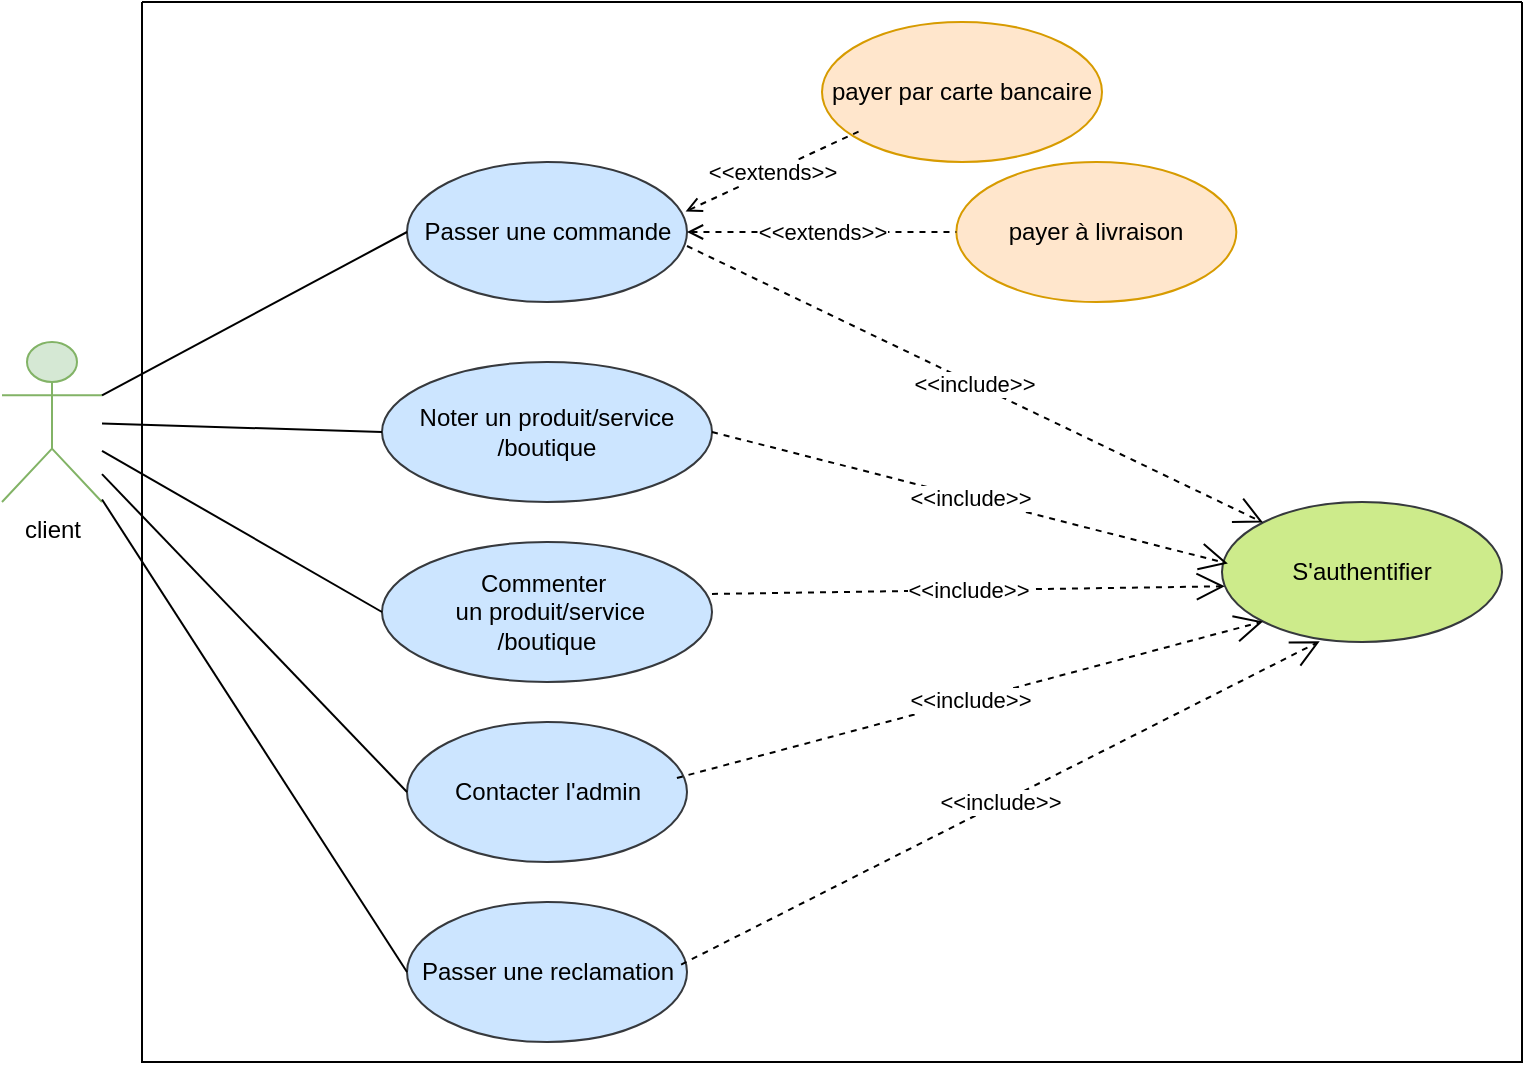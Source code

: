 <mxfile version="24.7.15">
  <diagram name="Page-1" id="fklojEo50Bu_ostIvduY">
    <mxGraphModel dx="1434" dy="782" grid="1" gridSize="10" guides="1" tooltips="1" connect="1" arrows="1" fold="1" page="1" pageScale="1" pageWidth="827" pageHeight="1169" math="0" shadow="0">
      <root>
        <mxCell id="0" />
        <mxCell id="1" parent="0" />
        <mxCell id="1s9Mzcpj6pY-UfdRcxoq-4" value="" style="swimlane;startSize=0;" parent="1" vertex="1">
          <mxGeometry x="190" y="10" width="690" height="530" as="geometry" />
        </mxCell>
        <mxCell id="1s9Mzcpj6pY-UfdRcxoq-7" value="Passer une commande" style="ellipse;whiteSpace=wrap;html=1;fillColor=#cce5ff;strokeColor=#36393d;" parent="1" vertex="1">
          <mxGeometry x="322.5" y="90" width="140" height="70" as="geometry" />
        </mxCell>
        <mxCell id="1s9Mzcpj6pY-UfdRcxoq-8" value="Noter un produit/service&lt;br&gt;/boutique" style="ellipse;whiteSpace=wrap;html=1;fillColor=#cce5ff;strokeColor=#36393d;" parent="1" vertex="1">
          <mxGeometry x="310" y="190" width="165" height="70" as="geometry" />
        </mxCell>
        <mxCell id="1s9Mzcpj6pY-UfdRcxoq-9" value="&lt;div&gt;Commenter&amp;nbsp;&lt;/div&gt;&lt;div&gt;&amp;nbsp;un produit/service&lt;/div&gt;/boutique" style="ellipse;whiteSpace=wrap;html=1;fillColor=#cce5ff;strokeColor=#36393d;" parent="1" vertex="1">
          <mxGeometry x="310" y="280" width="165" height="70" as="geometry" />
        </mxCell>
        <mxCell id="1s9Mzcpj6pY-UfdRcxoq-10" value="Contacter l&#39;admin" style="ellipse;whiteSpace=wrap;html=1;fillColor=#cce5ff;strokeColor=#36393d;" parent="1" vertex="1">
          <mxGeometry x="322.5" y="370" width="140" height="70" as="geometry" />
        </mxCell>
        <mxCell id="1s9Mzcpj6pY-UfdRcxoq-12" value="S&#39;authentifier" style="ellipse;whiteSpace=wrap;html=1;fillColor=#cdeb8b;strokeColor=#36393d;" parent="1" vertex="1">
          <mxGeometry x="730" y="260" width="140" height="70" as="geometry" />
        </mxCell>
        <mxCell id="1s9Mzcpj6pY-UfdRcxoq-13" value="&amp;lt;&amp;lt;include&amp;gt;&amp;gt;" style="endArrow=open;endSize=12;dashed=1;html=1;rounded=0;exitX=1;exitY=0.5;exitDx=0;exitDy=0;entryX=0.021;entryY=0.44;entryDx=0;entryDy=0;entryPerimeter=0;" parent="1" source="1s9Mzcpj6pY-UfdRcxoq-8" target="1s9Mzcpj6pY-UfdRcxoq-12" edge="1">
          <mxGeometry width="160" relative="1" as="geometry">
            <mxPoint x="425" y="151.89" as="sourcePoint" />
            <mxPoint x="644.578" y="258.113" as="targetPoint" />
          </mxGeometry>
        </mxCell>
        <mxCell id="1s9Mzcpj6pY-UfdRcxoq-15" value="&amp;lt;&amp;lt;include&amp;gt;&amp;gt;" style="endArrow=open;endSize=12;dashed=1;html=1;rounded=0;exitX=1;exitY=0.371;exitDx=0;exitDy=0;exitPerimeter=0;entryX=0.01;entryY=0.602;entryDx=0;entryDy=0;entryPerimeter=0;" parent="1" source="1s9Mzcpj6pY-UfdRcxoq-9" target="1s9Mzcpj6pY-UfdRcxoq-12" edge="1">
          <mxGeometry width="160" relative="1" as="geometry">
            <mxPoint x="380" y="430" as="sourcePoint" />
            <mxPoint x="580" y="546.5" as="targetPoint" />
          </mxGeometry>
        </mxCell>
        <mxCell id="tHASsSHhuQ-y8YBgm8is-2" value="payer par carte bancaire" style="ellipse;whiteSpace=wrap;html=1;fillColor=#ffe6cc;strokeColor=#d79b00;" parent="1" vertex="1">
          <mxGeometry x="530" y="20" width="140" height="70" as="geometry" />
        </mxCell>
        <mxCell id="tHASsSHhuQ-y8YBgm8is-7" value="payer à livraison" style="ellipse;whiteSpace=wrap;html=1;fillColor=#ffe6cc;strokeColor=#d79b00;" parent="1" vertex="1">
          <mxGeometry x="597.17" y="90" width="140" height="70" as="geometry" />
        </mxCell>
        <mxCell id="tHASsSHhuQ-y8YBgm8is-11" value="&amp;lt;&amp;lt;include&amp;gt;&amp;gt;" style="endArrow=open;endSize=12;dashed=1;html=1;rounded=0;entryX=0;entryY=0;entryDx=0;entryDy=0;exitX=1;exitY=0.6;exitDx=0;exitDy=0;exitPerimeter=0;" parent="1" source="1s9Mzcpj6pY-UfdRcxoq-7" target="1s9Mzcpj6pY-UfdRcxoq-12" edge="1">
          <mxGeometry width="160" relative="1" as="geometry">
            <mxPoint x="550" y="202" as="sourcePoint" />
            <mxPoint x="676" y="330" as="targetPoint" />
          </mxGeometry>
        </mxCell>
        <mxCell id="BJ8kD2auI6B-1hflzSCD-1" value="&amp;lt;&amp;lt;include&amp;gt;&amp;gt;" style="endArrow=open;endSize=12;dashed=1;html=1;rounded=0;exitX=0.964;exitY=0.4;exitDx=0;exitDy=0;exitPerimeter=0;entryX=0;entryY=1;entryDx=0;entryDy=0;" parent="1" source="1s9Mzcpj6pY-UfdRcxoq-10" target="1s9Mzcpj6pY-UfdRcxoq-12" edge="1">
          <mxGeometry width="160" relative="1" as="geometry">
            <mxPoint x="420" y="446" as="sourcePoint" />
            <mxPoint x="632" y="331" as="targetPoint" />
          </mxGeometry>
        </mxCell>
        <mxCell id="xZZlF9LF0ZI1-mybHXft-51" value="&amp;lt;&amp;lt;extends&amp;gt;&amp;gt;" style="endArrow=none;endSize=6;endFill=0;html=1;rounded=0;entryX=0.134;entryY=0.78;entryDx=0;entryDy=0;entryPerimeter=0;exitX=0.995;exitY=0.353;exitDx=0;exitDy=0;exitPerimeter=0;startArrow=open;startFill=0;dashed=1;" parent="1" source="1s9Mzcpj6pY-UfdRcxoq-7" target="tHASsSHhuQ-y8YBgm8is-2" edge="1">
          <mxGeometry x="0.001" width="160" relative="1" as="geometry">
            <mxPoint x="380" y="120" as="sourcePoint" />
            <mxPoint x="540" y="120" as="targetPoint" />
            <mxPoint as="offset" />
          </mxGeometry>
        </mxCell>
        <mxCell id="xZZlF9LF0ZI1-mybHXft-52" value="&amp;lt;&amp;lt;extends&amp;gt;&amp;gt;" style="endArrow=none;endSize=6;endFill=0;html=1;rounded=0;exitX=1;exitY=0.5;exitDx=0;exitDy=0;startArrow=open;startFill=0;dashed=1;" parent="1" source="1s9Mzcpj6pY-UfdRcxoq-7" target="tHASsSHhuQ-y8YBgm8is-7" edge="1">
          <mxGeometry width="160" relative="1" as="geometry">
            <mxPoint x="390" y="300" as="sourcePoint" />
            <mxPoint x="489" y="225" as="targetPoint" />
          </mxGeometry>
        </mxCell>
        <mxCell id="xZZlF9LF0ZI1-mybHXft-58" value="Passer une reclamation" style="ellipse;whiteSpace=wrap;html=1;fillColor=#cce5ff;strokeColor=#36393d;" parent="1" vertex="1">
          <mxGeometry x="322.5" y="460" width="140" height="70" as="geometry" />
        </mxCell>
        <mxCell id="xZZlF9LF0ZI1-mybHXft-60" value="&amp;lt;&amp;lt;include&amp;gt;&amp;gt;" style="endArrow=open;endSize=12;dashed=1;html=1;rounded=0;exitX=0.979;exitY=0.447;exitDx=0;exitDy=0;exitPerimeter=0;entryX=0.349;entryY=0.995;entryDx=0;entryDy=0;entryPerimeter=0;" parent="1" source="xZZlF9LF0ZI1-mybHXft-58" target="1s9Mzcpj6pY-UfdRcxoq-12" edge="1">
          <mxGeometry width="160" relative="1" as="geometry">
            <mxPoint x="467" y="408" as="sourcePoint" />
            <mxPoint x="1051" y="360" as="targetPoint" />
          </mxGeometry>
        </mxCell>
        <mxCell id="1s9Mzcpj6pY-UfdRcxoq-2" value="client" style="shape=umlActor;verticalLabelPosition=bottom;verticalAlign=top;html=1;outlineConnect=0;fillColor=#d5e8d4;strokeColor=#82b366;" parent="1" vertex="1">
          <mxGeometry x="120" y="180" width="50" height="80" as="geometry" />
        </mxCell>
        <mxCell id="1s9Mzcpj6pY-UfdRcxoq-19" value="" style="endArrow=none;html=1;rounded=0;entryX=0;entryY=0.5;entryDx=0;entryDy=0;exitX=1;exitY=0.333;exitDx=0;exitDy=0;exitPerimeter=0;" parent="1" source="1s9Mzcpj6pY-UfdRcxoq-2" target="1s9Mzcpj6pY-UfdRcxoq-7" edge="1">
          <mxGeometry relative="1" as="geometry">
            <mxPoint x="100" y="200" as="sourcePoint" />
            <mxPoint x="267" y="182" as="targetPoint" />
          </mxGeometry>
        </mxCell>
        <mxCell id="1s9Mzcpj6pY-UfdRcxoq-20" value="" style="endArrow=none;html=1;rounded=0;entryX=0;entryY=0.5;entryDx=0;entryDy=0;" parent="1" source="1s9Mzcpj6pY-UfdRcxoq-2" target="1s9Mzcpj6pY-UfdRcxoq-8" edge="1">
          <mxGeometry relative="1" as="geometry">
            <mxPoint x="100" y="210" as="sourcePoint" />
            <mxPoint x="277" y="192" as="targetPoint" />
          </mxGeometry>
        </mxCell>
        <mxCell id="1s9Mzcpj6pY-UfdRcxoq-21" value="" style="endArrow=none;html=1;rounded=0;entryX=0;entryY=0.5;entryDx=0;entryDy=0;" parent="1" source="1s9Mzcpj6pY-UfdRcxoq-2" target="1s9Mzcpj6pY-UfdRcxoq-9" edge="1">
          <mxGeometry relative="1" as="geometry">
            <mxPoint x="100" y="230" as="sourcePoint" />
            <mxPoint x="235" y="415" as="targetPoint" />
          </mxGeometry>
        </mxCell>
        <mxCell id="1s9Mzcpj6pY-UfdRcxoq-22" value="" style="endArrow=none;html=1;rounded=0;entryX=0;entryY=0.5;entryDx=0;entryDy=0;" parent="1" source="1s9Mzcpj6pY-UfdRcxoq-2" target="1s9Mzcpj6pY-UfdRcxoq-10" edge="1">
          <mxGeometry relative="1" as="geometry">
            <mxPoint x="100" y="240" as="sourcePoint" />
            <mxPoint x="255" y="485" as="targetPoint" />
          </mxGeometry>
        </mxCell>
        <mxCell id="xZZlF9LF0ZI1-mybHXft-59" value="" style="endArrow=none;html=1;rounded=0;entryX=0;entryY=0.5;entryDx=0;entryDy=0;" parent="1" source="1s9Mzcpj6pY-UfdRcxoq-2" target="xZZlF9LF0ZI1-mybHXft-58" edge="1">
          <mxGeometry relative="1" as="geometry">
            <mxPoint x="100" y="260" as="sourcePoint" />
            <mxPoint x="333" y="495" as="targetPoint" />
          </mxGeometry>
        </mxCell>
      </root>
    </mxGraphModel>
  </diagram>
</mxfile>
